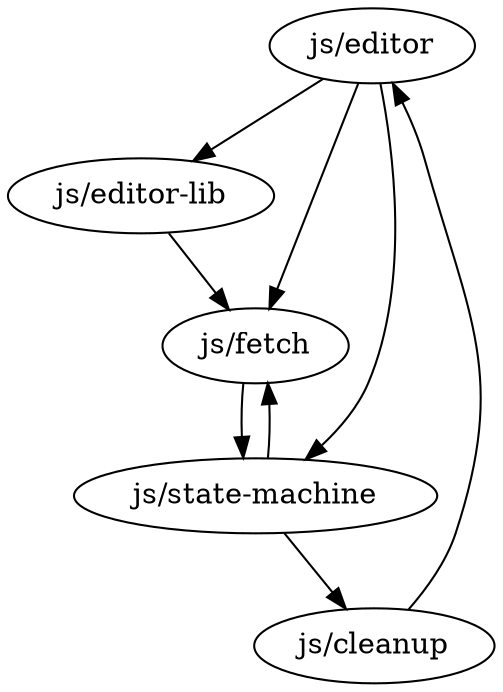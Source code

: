 digraph cluster_0 {
	"js/editor" -> "js/editor-lib";
	"js/editor" -> "js/state-machine";
	"js/editor" -> "js/fetch";
	"js/editor-lib" -> "js/fetch";
	"js/state-machine" -> "js/fetch";
	"js/state-machine" -> "js/cleanup";
	"js/fetch" -> "js/state-machine";
	"js/cleanup" -> "js/editor";
}
digraph scc_map {
	cluster_0;
}
